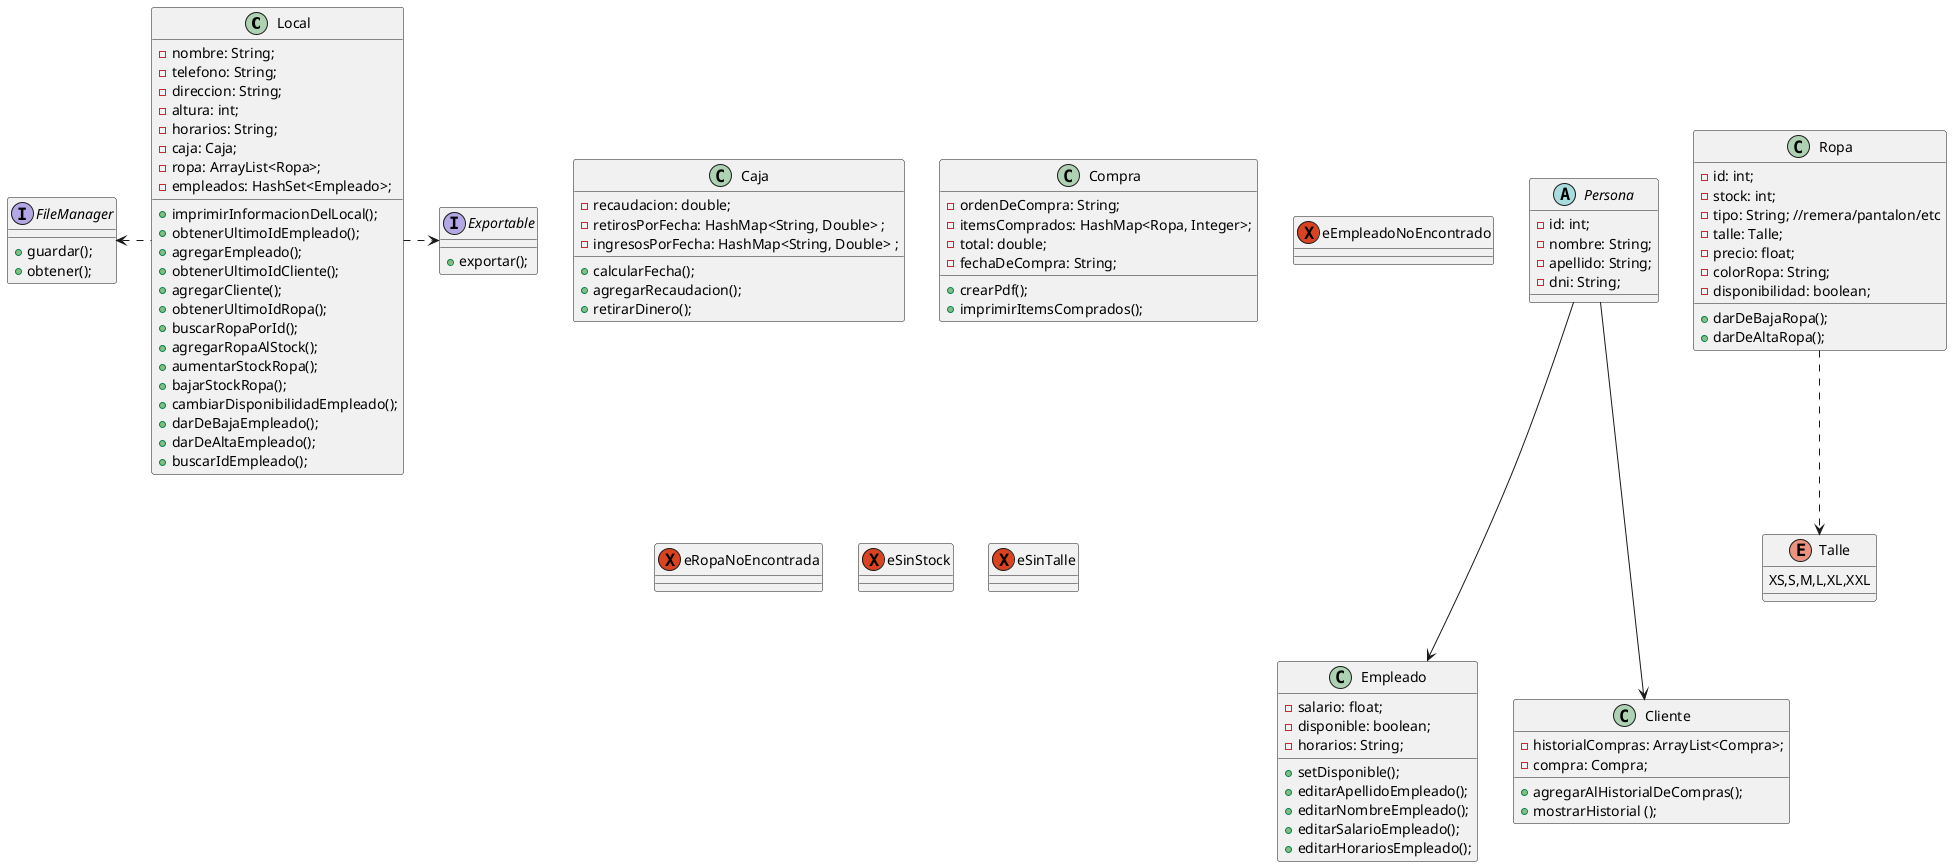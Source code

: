 @startuml

Local.left>FileManager
Local.>Exportable

Persona --->Empleado

Persona --->Cliente

Ropa..>Talle



class Local {
-nombre: String;
-telefono: String;
-direccion: String;
-altura: int;
-horarios: String;
-caja: Caja;
-ropa: ArrayList<Ropa>;
-empleados: HashSet<Empleado>;
+imprimirInformacionDelLocal();
+obtenerUltimoIdEmpleado();
+agregarEmpleado();
+obtenerUltimoIdCliente();
+agregarCliente();
+obtenerUltimoIdRopa();
+buscarRopaPorId();
+agregarRopaAlStock();
+aumentarStockRopa();
+bajarStockRopa();
+cambiarDisponibilidadEmpleado();
+darDeBajaEmpleado();
+darDeAltaEmpleado();
+buscarIdEmpleado();
}
class Ropa {
-id: int;
-stock: int;
-tipo: String; //remera/pantalon/etc
-talle: Talle;
-precio: float;
-colorRopa: String;
-disponibilidad: boolean;
+darDeBajaRopa();
+darDeAltaRopa();
}
abstract class Persona{
-id: int;
-nombre: String;
-apellido: String;
-dni: String;
}
class Empleado{
-salario: float;
-disponible: boolean;
-horarios: String;
+setDisponible();
+editarApellidoEmpleado();
+editarNombreEmpleado();
+editarSalarioEmpleado();
+editarHorariosEmpleado();
}
class Cliente{
-historialCompras: ArrayList<Compra>;
-compra: Compra;
+agregarAlHistorialDeCompras();
+mostrarHistorial ();

}
class Caja{
-recaudacion: double;
-retirosPorFecha: HashMap<String, Double> ;
-ingresosPorFecha: HashMap<String, Double> ;
+calcularFecha();
+agregarRecaudacion();
+retirarDinero();
}

class Compra {
-ordenDeCompra: String;
-itemsComprados: HashMap<Ropa, Integer>;
-total: double;
-fechaDeCompra: String;
+crearPdf();
+imprimirItemsComprados();
}

enum Talle {
XS,S,M,L,XL,XXL
}

interface Exportable {
+exportar();
}

interface FileManager {
+guardar();
+obtener();
}

exception eEmpleadoNoEncontrado{
}
exception eRopaNoEncontrada{
}
exception eSinStock{
}
exception eSinTalle{
}




@enduml